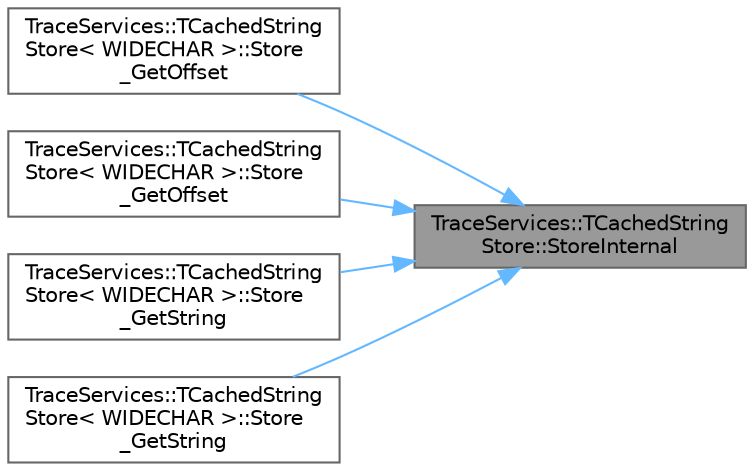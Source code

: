 digraph "TraceServices::TCachedStringStore::StoreInternal"
{
 // INTERACTIVE_SVG=YES
 // LATEX_PDF_SIZE
  bgcolor="transparent";
  edge [fontname=Helvetica,fontsize=10,labelfontname=Helvetica,labelfontsize=10];
  node [fontname=Helvetica,fontsize=10,shape=box,height=0.2,width=0.4];
  rankdir="RL";
  Node1 [id="Node000001",label="TraceServices::TCachedString\lStore::StoreInternal",height=0.2,width=0.4,color="gray40", fillcolor="grey60", style="filled", fontcolor="black",tooltip=" "];
  Node1 -> Node2 [id="edge1_Node000001_Node000002",dir="back",color="steelblue1",style="solid",tooltip=" "];
  Node2 [id="Node000002",label="TraceServices::TCachedString\lStore\< WIDECHAR \>::Store\l_GetOffset",height=0.2,width=0.4,color="grey40", fillcolor="white", style="filled",URL="$df/d5c/classTraceServices_1_1TCachedStringStore.html#a6f255617c10ba315313d2e34ae928a2b",tooltip=" "];
  Node1 -> Node3 [id="edge2_Node000001_Node000003",dir="back",color="steelblue1",style="solid",tooltip=" "];
  Node3 [id="Node000003",label="TraceServices::TCachedString\lStore\< WIDECHAR \>::Store\l_GetOffset",height=0.2,width=0.4,color="grey40", fillcolor="white", style="filled",URL="$df/d5c/classTraceServices_1_1TCachedStringStore.html#a8c56bd488a7b390b2930741d4f0fdc35",tooltip=" "];
  Node1 -> Node4 [id="edge3_Node000001_Node000004",dir="back",color="steelblue1",style="solid",tooltip=" "];
  Node4 [id="Node000004",label="TraceServices::TCachedString\lStore\< WIDECHAR \>::Store\l_GetString",height=0.2,width=0.4,color="grey40", fillcolor="white", style="filled",URL="$df/d5c/classTraceServices_1_1TCachedStringStore.html#ad105b492018b381717340a4bde5914a7",tooltip=" "];
  Node1 -> Node5 [id="edge4_Node000001_Node000005",dir="back",color="steelblue1",style="solid",tooltip=" "];
  Node5 [id="Node000005",label="TraceServices::TCachedString\lStore\< WIDECHAR \>::Store\l_GetString",height=0.2,width=0.4,color="grey40", fillcolor="white", style="filled",URL="$df/d5c/classTraceServices_1_1TCachedStringStore.html#a00829500d4d66f0110bf59cd6389deca",tooltip=" "];
}
